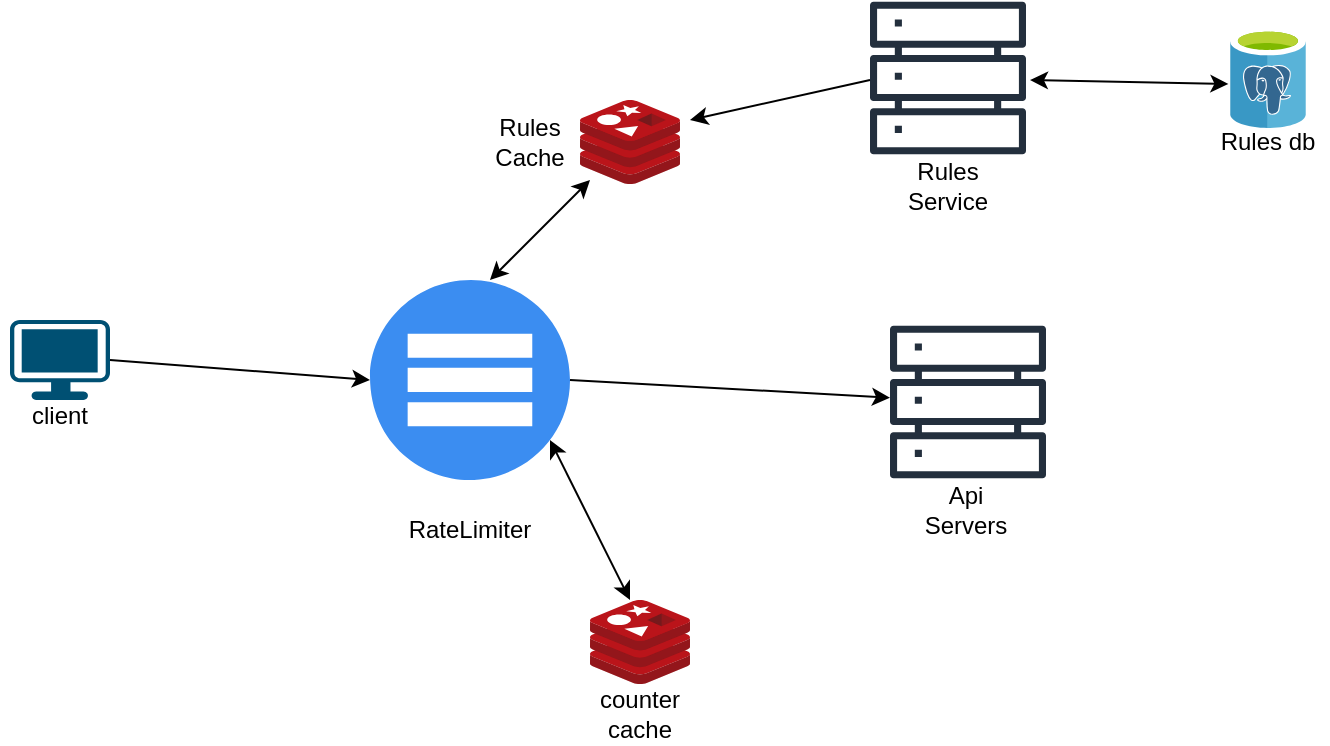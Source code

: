 <mxfile>
    <diagram id="zE4ku9ZbxrBjVjX6GD-t" name="Page-1">
        <mxGraphModel dx="1002" dy="563" grid="1" gridSize="10" guides="1" tooltips="1" connect="1" arrows="1" fold="1" page="1" pageScale="1" pageWidth="850" pageHeight="1100" math="0" shadow="0">
            <root>
                <mxCell id="0"/>
                <mxCell id="1" parent="0"/>
                <mxCell id="2" value="" style="points=[[0.03,0.03,0],[0.5,0,0],[0.97,0.03,0],[1,0.4,0],[0.97,0.745,0],[0.5,1,0],[0.03,0.745,0],[0,0.4,0]];verticalLabelPosition=bottom;sketch=0;html=1;verticalAlign=top;aspect=fixed;align=center;pointerEvents=1;shape=mxgraph.cisco19.workstation;fillColor=#005073;strokeColor=none;" vertex="1" parent="1">
                    <mxGeometry x="100" y="190" width="50" height="40" as="geometry"/>
                </mxCell>
                <mxCell id="4" value="" style="image;sketch=0;aspect=fixed;html=1;points=[];align=center;fontSize=12;image=img/lib/mscae/Cache_Redis_Product.svg;" vertex="1" parent="1">
                    <mxGeometry x="390" y="330" width="50" height="42" as="geometry"/>
                </mxCell>
                <mxCell id="5" value="" style="endArrow=classic;html=1;" edge="1" parent="1">
                    <mxGeometry width="50" height="50" relative="1" as="geometry">
                        <mxPoint x="150" y="210" as="sourcePoint"/>
                        <mxPoint x="280" y="220" as="targetPoint"/>
                    </mxGeometry>
                </mxCell>
                <mxCell id="6" value="" style="endArrow=classic;startArrow=classic;html=1;" edge="1" parent="1">
                    <mxGeometry width="50" height="50" relative="1" as="geometry">
                        <mxPoint x="410" y="330" as="sourcePoint"/>
                        <mxPoint x="370" y="250" as="targetPoint"/>
                    </mxGeometry>
                </mxCell>
                <mxCell id="7" value="" style="sketch=0;html=1;aspect=fixed;strokeColor=none;shadow=0;fillColor=#3B8DF1;verticalAlign=top;labelPosition=center;verticalLabelPosition=bottom;shape=mxgraph.gcp2.servers_stacked" vertex="1" parent="1">
                    <mxGeometry x="280" y="170" width="100" height="100" as="geometry"/>
                </mxCell>
                <mxCell id="8" value="" style="sketch=0;outlineConnect=0;fontColor=#232F3E;gradientColor=none;fillColor=#232F3D;strokeColor=none;dashed=0;verticalLabelPosition=bottom;verticalAlign=top;align=center;html=1;fontSize=12;fontStyle=0;aspect=fixed;pointerEvents=1;shape=mxgraph.aws4.servers;" vertex="1" parent="1">
                    <mxGeometry x="540" y="192" width="78" height="78" as="geometry"/>
                </mxCell>
                <mxCell id="9" value="" style="endArrow=classic;html=1;" edge="1" parent="1" target="8">
                    <mxGeometry width="50" height="50" relative="1" as="geometry">
                        <mxPoint x="380" y="220" as="sourcePoint"/>
                        <mxPoint x="430" y="170" as="targetPoint"/>
                    </mxGeometry>
                </mxCell>
                <mxCell id="10" value="" style="image;sketch=0;aspect=fixed;html=1;points=[];align=center;fontSize=12;image=img/lib/mscae/Azure_Database_for_PostgreSQL_servers.svg;" vertex="1" parent="1">
                    <mxGeometry x="710" y="44" width="38" height="50" as="geometry"/>
                </mxCell>
                <mxCell id="12" value="client&lt;div&gt;&lt;br&gt;&lt;/div&gt;" style="text;html=1;align=center;verticalAlign=middle;whiteSpace=wrap;rounded=0;" vertex="1" parent="1">
                    <mxGeometry x="95" y="230" width="60" height="30" as="geometry"/>
                </mxCell>
                <mxCell id="14" value="RateLimiter" style="text;html=1;align=center;verticalAlign=middle;whiteSpace=wrap;rounded=0;" vertex="1" parent="1">
                    <mxGeometry x="300" y="280" width="60" height="30" as="geometry"/>
                </mxCell>
                <mxCell id="15" value="counter cache" style="text;html=1;align=center;verticalAlign=middle;whiteSpace=wrap;rounded=0;" vertex="1" parent="1">
                    <mxGeometry x="385" y="372" width="60" height="30" as="geometry"/>
                </mxCell>
                <mxCell id="16" value="" style="endArrow=classic;startArrow=classic;html=1;" edge="1" parent="1">
                    <mxGeometry width="50" height="50" relative="1" as="geometry">
                        <mxPoint x="340" y="170" as="sourcePoint"/>
                        <mxPoint x="390" y="120" as="targetPoint"/>
                    </mxGeometry>
                </mxCell>
                <mxCell id="17" value="" style="image;sketch=0;aspect=fixed;html=1;points=[];align=center;fontSize=12;image=img/lib/mscae/Cache_Redis_Product.svg;" vertex="1" parent="1">
                    <mxGeometry x="385" y="80" width="50" height="42" as="geometry"/>
                </mxCell>
                <mxCell id="19" value="Rules Cache" style="text;html=1;align=center;verticalAlign=middle;whiteSpace=wrap;rounded=0;" vertex="1" parent="1">
                    <mxGeometry x="330" y="86" width="60" height="30" as="geometry"/>
                </mxCell>
                <mxCell id="20" value="" style="sketch=0;outlineConnect=0;fontColor=#232F3E;gradientColor=none;fillColor=#232F3D;strokeColor=none;dashed=0;verticalLabelPosition=bottom;verticalAlign=top;align=center;html=1;fontSize=12;fontStyle=0;aspect=fixed;pointerEvents=1;shape=mxgraph.aws4.servers;" vertex="1" parent="1">
                    <mxGeometry x="530" y="30" width="78" height="78" as="geometry"/>
                </mxCell>
                <mxCell id="21" value="Rules db" style="text;html=1;align=center;verticalAlign=middle;whiteSpace=wrap;rounded=0;" vertex="1" parent="1">
                    <mxGeometry x="699" y="86" width="60" height="30" as="geometry"/>
                </mxCell>
                <mxCell id="22" value="Rules Service" style="text;html=1;align=center;verticalAlign=middle;whiteSpace=wrap;rounded=0;" vertex="1" parent="1">
                    <mxGeometry x="539" y="108" width="60" height="30" as="geometry"/>
                </mxCell>
                <mxCell id="23" value="" style="endArrow=classic;html=1;" edge="1" parent="1">
                    <mxGeometry width="50" height="50" relative="1" as="geometry">
                        <mxPoint x="530" y="70" as="sourcePoint"/>
                        <mxPoint x="440" y="90" as="targetPoint"/>
                    </mxGeometry>
                </mxCell>
                <mxCell id="24" value="" style="endArrow=classic;startArrow=classic;html=1;entryX=-0.021;entryY=0.56;entryDx=0;entryDy=0;entryPerimeter=0;" edge="1" parent="1" target="10">
                    <mxGeometry width="50" height="50" relative="1" as="geometry">
                        <mxPoint x="610" y="70" as="sourcePoint"/>
                        <mxPoint x="660" y="20" as="targetPoint"/>
                    </mxGeometry>
                </mxCell>
                <mxCell id="25" value="Api Servers" style="text;html=1;align=center;verticalAlign=middle;whiteSpace=wrap;rounded=0;" vertex="1" parent="1">
                    <mxGeometry x="548" y="270" width="60" height="30" as="geometry"/>
                </mxCell>
            </root>
        </mxGraphModel>
    </diagram>
</mxfile>